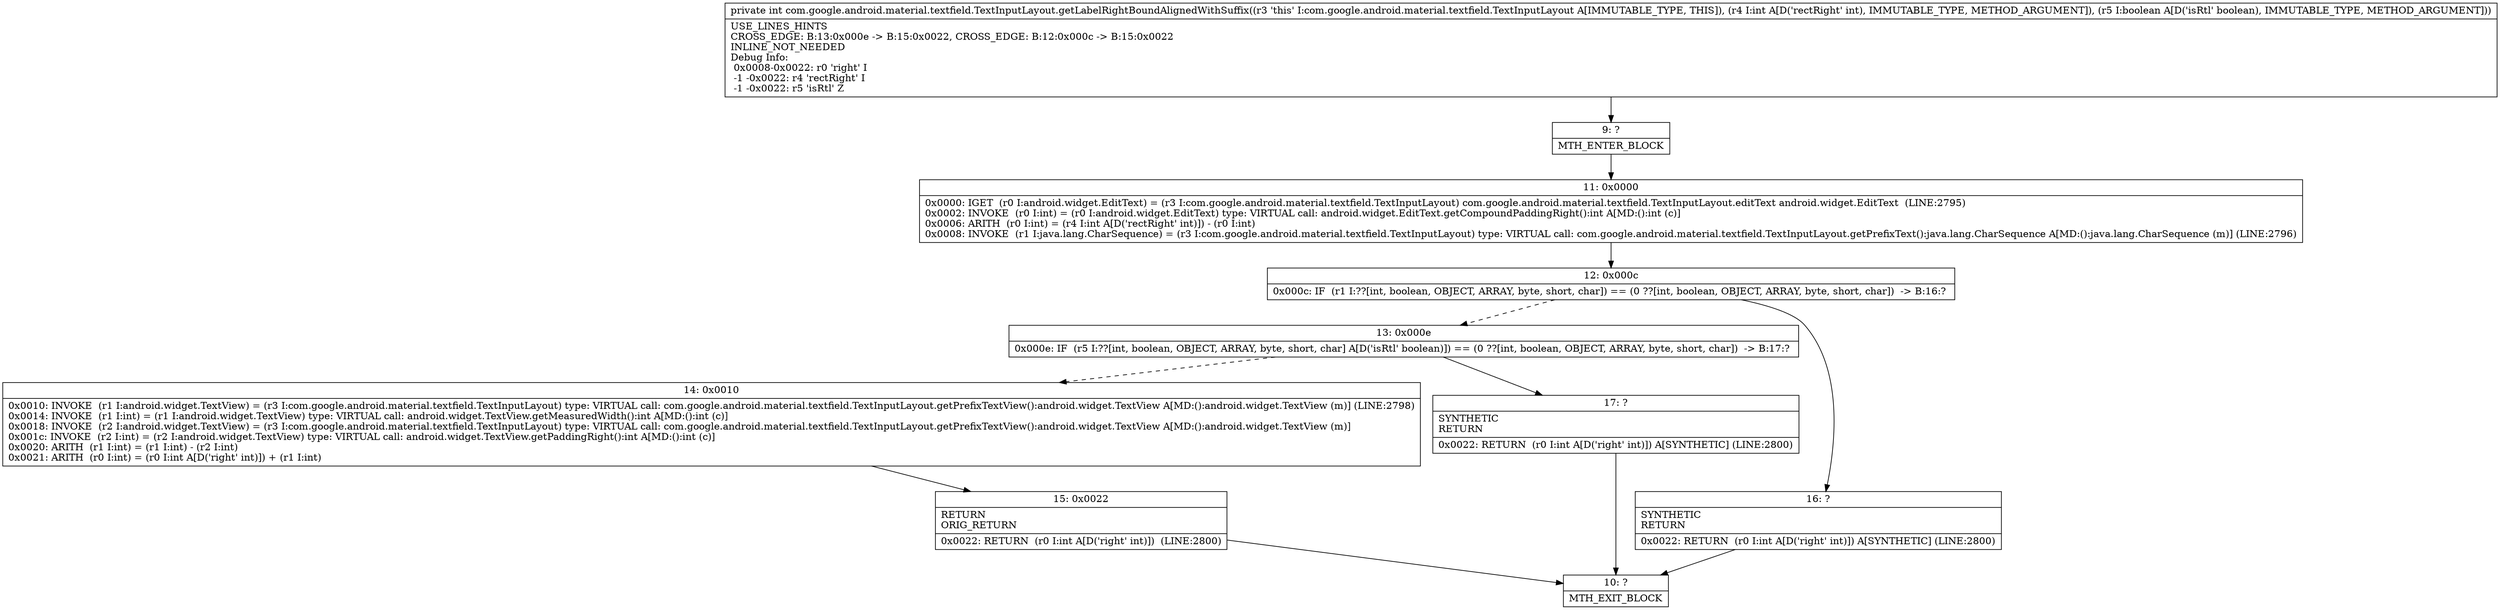 digraph "CFG forcom.google.android.material.textfield.TextInputLayout.getLabelRightBoundAlignedWithSuffix(IZ)I" {
Node_9 [shape=record,label="{9\:\ ?|MTH_ENTER_BLOCK\l}"];
Node_11 [shape=record,label="{11\:\ 0x0000|0x0000: IGET  (r0 I:android.widget.EditText) = (r3 I:com.google.android.material.textfield.TextInputLayout) com.google.android.material.textfield.TextInputLayout.editText android.widget.EditText  (LINE:2795)\l0x0002: INVOKE  (r0 I:int) = (r0 I:android.widget.EditText) type: VIRTUAL call: android.widget.EditText.getCompoundPaddingRight():int A[MD:():int (c)]\l0x0006: ARITH  (r0 I:int) = (r4 I:int A[D('rectRight' int)]) \- (r0 I:int) \l0x0008: INVOKE  (r1 I:java.lang.CharSequence) = (r3 I:com.google.android.material.textfield.TextInputLayout) type: VIRTUAL call: com.google.android.material.textfield.TextInputLayout.getPrefixText():java.lang.CharSequence A[MD:():java.lang.CharSequence (m)] (LINE:2796)\l}"];
Node_12 [shape=record,label="{12\:\ 0x000c|0x000c: IF  (r1 I:??[int, boolean, OBJECT, ARRAY, byte, short, char]) == (0 ??[int, boolean, OBJECT, ARRAY, byte, short, char])  \-\> B:16:? \l}"];
Node_13 [shape=record,label="{13\:\ 0x000e|0x000e: IF  (r5 I:??[int, boolean, OBJECT, ARRAY, byte, short, char] A[D('isRtl' boolean)]) == (0 ??[int, boolean, OBJECT, ARRAY, byte, short, char])  \-\> B:17:? \l}"];
Node_14 [shape=record,label="{14\:\ 0x0010|0x0010: INVOKE  (r1 I:android.widget.TextView) = (r3 I:com.google.android.material.textfield.TextInputLayout) type: VIRTUAL call: com.google.android.material.textfield.TextInputLayout.getPrefixTextView():android.widget.TextView A[MD:():android.widget.TextView (m)] (LINE:2798)\l0x0014: INVOKE  (r1 I:int) = (r1 I:android.widget.TextView) type: VIRTUAL call: android.widget.TextView.getMeasuredWidth():int A[MD:():int (c)]\l0x0018: INVOKE  (r2 I:android.widget.TextView) = (r3 I:com.google.android.material.textfield.TextInputLayout) type: VIRTUAL call: com.google.android.material.textfield.TextInputLayout.getPrefixTextView():android.widget.TextView A[MD:():android.widget.TextView (m)]\l0x001c: INVOKE  (r2 I:int) = (r2 I:android.widget.TextView) type: VIRTUAL call: android.widget.TextView.getPaddingRight():int A[MD:():int (c)]\l0x0020: ARITH  (r1 I:int) = (r1 I:int) \- (r2 I:int) \l0x0021: ARITH  (r0 I:int) = (r0 I:int A[D('right' int)]) + (r1 I:int) \l}"];
Node_15 [shape=record,label="{15\:\ 0x0022|RETURN\lORIG_RETURN\l|0x0022: RETURN  (r0 I:int A[D('right' int)])  (LINE:2800)\l}"];
Node_10 [shape=record,label="{10\:\ ?|MTH_EXIT_BLOCK\l}"];
Node_17 [shape=record,label="{17\:\ ?|SYNTHETIC\lRETURN\l|0x0022: RETURN  (r0 I:int A[D('right' int)]) A[SYNTHETIC] (LINE:2800)\l}"];
Node_16 [shape=record,label="{16\:\ ?|SYNTHETIC\lRETURN\l|0x0022: RETURN  (r0 I:int A[D('right' int)]) A[SYNTHETIC] (LINE:2800)\l}"];
MethodNode[shape=record,label="{private int com.google.android.material.textfield.TextInputLayout.getLabelRightBoundAlignedWithSuffix((r3 'this' I:com.google.android.material.textfield.TextInputLayout A[IMMUTABLE_TYPE, THIS]), (r4 I:int A[D('rectRight' int), IMMUTABLE_TYPE, METHOD_ARGUMENT]), (r5 I:boolean A[D('isRtl' boolean), IMMUTABLE_TYPE, METHOD_ARGUMENT]))  | USE_LINES_HINTS\lCROSS_EDGE: B:13:0x000e \-\> B:15:0x0022, CROSS_EDGE: B:12:0x000c \-\> B:15:0x0022\lINLINE_NOT_NEEDED\lDebug Info:\l  0x0008\-0x0022: r0 'right' I\l  \-1 \-0x0022: r4 'rectRight' I\l  \-1 \-0x0022: r5 'isRtl' Z\l}"];
MethodNode -> Node_9;Node_9 -> Node_11;
Node_11 -> Node_12;
Node_12 -> Node_13[style=dashed];
Node_12 -> Node_16;
Node_13 -> Node_14[style=dashed];
Node_13 -> Node_17;
Node_14 -> Node_15;
Node_15 -> Node_10;
Node_17 -> Node_10;
Node_16 -> Node_10;
}

